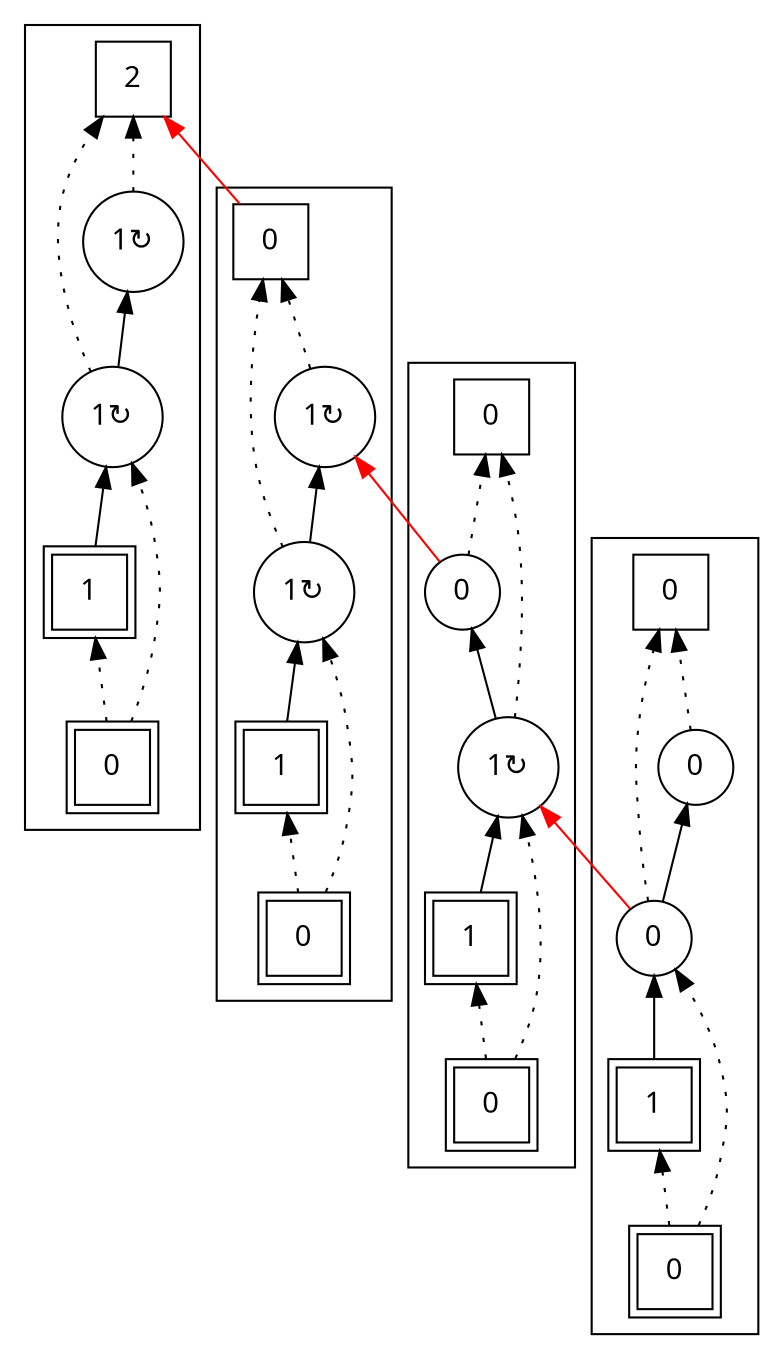 digraph G {
rankdir = BT;
subgraph cluster_Player1X1XGround0X1XSausage00X1XIsland0X1XSausage10X1X {
Node [ fontname="Apple Symbols"];
Player1X1XGround0X1XSausage00X1XIsland0X1XSausage10X1X_Player[ label ="1"  shape=square peripheries=2 ];
Player1X1XGround0X1XSausage00X1XIsland0X1XSausage10X1X_Ground[ label ="0"  shape=square peripheries=2 ];
Player1X1XGround0X1XSausage00X1XIsland0X1XSausage10X1X_Sausage0[ label ="0"  shape=circle ];
Player1X1XGround0X1XSausage00X1XIsland0X1XSausage10X1X_Island[ label ="0"  shape=square ];
Player1X1XGround0X1XSausage00X1XIsland0X1XSausage10X1X_Sausage1[ label ="0"  shape=circle ];
	"Player1X1XGround0X1XSausage00X1XIsland0X1XSausage10X1X_Ground" -> "Player1X1XGround0X1XSausage00X1XIsland0X1XSausage10X1X_Player" [style=dotted];
	"Player1X1XGround0X1XSausage00X1XIsland0X1XSausage10X1X_Player" -> "Player1X1XGround0X1XSausage00X1XIsland0X1XSausage10X1X_Sausage0";
	"Player1X1XGround0X1XSausage00X1XIsland0X1XSausage10X1X_Ground" -> "Player1X1XGround0X1XSausage00X1XIsland0X1XSausage10X1X_Sausage0" [style=dotted];
	"Player1X1XGround0X1XSausage00X1XIsland0X1XSausage10X1X_Sausage0" -> "Player1X1XGround0X1XSausage00X1XIsland0X1XSausage10X1X_Island" [style=dotted];
	"Player1X1XGround0X1XSausage00X1XIsland0X1XSausage10X1X_Sausage0" -> "Player1X1XGround0X1XSausage00X1XIsland0X1XSausage10X1X_Sausage1";
	"Player1X1XGround0X1XSausage00X1XIsland0X1XSausage10X1X_Sausage1" -> "Player1X1XGround0X1XSausage00X1XIsland0X1XSausage10X1X_Island" [style=dotted];
}
subgraph cluster_Player1X1XGround0X1XSausage01X2XIsland0X1XSausage10X1X {
Node [ fontname="Apple Symbols"];
Player1X1XGround0X1XSausage01X2XIsland0X1XSausage10X1X_Player[ label ="1"  shape=square peripheries=2 ];
Player1X1XGround0X1XSausage01X2XIsland0X1XSausage10X1X_Ground[ label ="0"  shape=square peripheries=2 ];
Player1X1XGround0X1XSausage01X2XIsland0X1XSausage10X1X_Sausage0[ label ="1&#8635;"  shape=circle ];
Player1X1XGround0X1XSausage01X2XIsland0X1XSausage10X1X_Island[ label ="0"  shape=square ];
Player1X1XGround0X1XSausage01X2XIsland0X1XSausage10X1X_Sausage1[ label ="0"  shape=circle ];
	"Player1X1XGround0X1XSausage01X2XIsland0X1XSausage10X1X_Ground" -> "Player1X1XGround0X1XSausage01X2XIsland0X1XSausage10X1X_Player" [style=dotted];
	"Player1X1XGround0X1XSausage01X2XIsland0X1XSausage10X1X_Player" -> "Player1X1XGround0X1XSausage01X2XIsland0X1XSausage10X1X_Sausage0";
	"Player1X1XGround0X1XSausage01X2XIsland0X1XSausage10X1X_Ground" -> "Player1X1XGround0X1XSausage01X2XIsland0X1XSausage10X1X_Sausage0" [style=dotted];
	"Player1X1XGround0X1XSausage01X2XIsland0X1XSausage10X1X_Sausage0" -> "Player1X1XGround0X1XSausage01X2XIsland0X1XSausage10X1X_Island" [style=dotted];
	"Player1X1XGround0X1XSausage01X2XIsland0X1XSausage10X1X_Sausage0" -> "Player1X1XGround0X1XSausage01X2XIsland0X1XSausage10X1X_Sausage1";
	"Player1X1XGround0X1XSausage01X2XIsland0X1XSausage10X1X_Sausage1" -> "Player1X1XGround0X1XSausage01X2XIsland0X1XSausage10X1X_Island" [style=dotted];
}
subgraph cluster_Player1X1XGround0X1XSausage01X2XIsland0X1XSausage11X2X {
Node [ fontname="Apple Symbols"];
Player1X1XGround0X1XSausage01X2XIsland0X1XSausage11X2X_Player[ label ="1"  shape=square peripheries=2 ];
Player1X1XGround0X1XSausage01X2XIsland0X1XSausage11X2X_Ground[ label ="0"  shape=square peripheries=2 ];
Player1X1XGround0X1XSausage01X2XIsland0X1XSausage11X2X_Sausage0[ label ="1&#8635;"  shape=circle ];
Player1X1XGround0X1XSausage01X2XIsland0X1XSausage11X2X_Island[ label ="0"  shape=square ];
Player1X1XGround0X1XSausage01X2XIsland0X1XSausage11X2X_Sausage1[ label ="1&#8635;"  shape=circle ];
	"Player1X1XGround0X1XSausage01X2XIsland0X1XSausage11X2X_Ground" -> "Player1X1XGround0X1XSausage01X2XIsland0X1XSausage11X2X_Player" [style=dotted];
	"Player1X1XGround0X1XSausage01X2XIsland0X1XSausage11X2X_Player" -> "Player1X1XGround0X1XSausage01X2XIsland0X1XSausage11X2X_Sausage0";
	"Player1X1XGround0X1XSausage01X2XIsland0X1XSausage11X2X_Ground" -> "Player1X1XGround0X1XSausage01X2XIsland0X1XSausage11X2X_Sausage0" [style=dotted];
	"Player1X1XGround0X1XSausage01X2XIsland0X1XSausage11X2X_Sausage0" -> "Player1X1XGround0X1XSausage01X2XIsland0X1XSausage11X2X_Island" [style=dotted];
	"Player1X1XGround0X1XSausage01X2XIsland0X1XSausage11X2X_Sausage0" -> "Player1X1XGround0X1XSausage01X2XIsland0X1XSausage11X2X_Sausage1";
	"Player1X1XGround0X1XSausage01X2XIsland0X1XSausage11X2X_Sausage1" -> "Player1X1XGround0X1XSausage01X2XIsland0X1XSausage11X2X_Island" [style=dotted];
}
subgraph cluster_Player1X1XGround0X1XSausage01X2XIsland2X1XSausage11X2X {
Node [ fontname="Apple Symbols"];
Player1X1XGround0X1XSausage01X2XIsland2X1XSausage11X2X_Player[ label ="1"  shape=square peripheries=2 ];
Player1X1XGround0X1XSausage01X2XIsland2X1XSausage11X2X_Ground[ label ="0"  shape=square peripheries=2 ];
Player1X1XGround0X1XSausage01X2XIsland2X1XSausage11X2X_Sausage0[ label ="1&#8635;"  shape=circle ];
Player1X1XGround0X1XSausage01X2XIsland2X1XSausage11X2X_Island[ label ="2"  shape=square ];
Player1X1XGround0X1XSausage01X2XIsland2X1XSausage11X2X_Sausage1[ label ="1&#8635;"  shape=circle ];
	"Player1X1XGround0X1XSausage01X2XIsland2X1XSausage11X2X_Ground" -> "Player1X1XGround0X1XSausage01X2XIsland2X1XSausage11X2X_Player" [style=dotted];
	"Player1X1XGround0X1XSausage01X2XIsland2X1XSausage11X2X_Player" -> "Player1X1XGround0X1XSausage01X2XIsland2X1XSausage11X2X_Sausage0";
	"Player1X1XGround0X1XSausage01X2XIsland2X1XSausage11X2X_Ground" -> "Player1X1XGround0X1XSausage01X2XIsland2X1XSausage11X2X_Sausage0" [style=dotted];
	"Player1X1XGround0X1XSausage01X2XIsland2X1XSausage11X2X_Sausage0" -> "Player1X1XGround0X1XSausage01X2XIsland2X1XSausage11X2X_Island" [style=dotted];
	"Player1X1XGround0X1XSausage01X2XIsland2X1XSausage11X2X_Sausage0" -> "Player1X1XGround0X1XSausage01X2XIsland2X1XSausage11X2X_Sausage1";
	"Player1X1XGround0X1XSausage01X2XIsland2X1XSausage11X2X_Sausage1" -> "Player1X1XGround0X1XSausage01X2XIsland2X1XSausage11X2X_Island" [style=dotted];
}
	"Player1X1XGround0X1XSausage00X1XIsland0X1XSausage10X1X_Sausage0" -> "Player1X1XGround0X1XSausage01X2XIsland0X1XSausage10X1X_Sausage0" [ ltail = Player1X1XGround0X1XSausage00X1XIsland0X1XSausage10X1X_Sausage0 rtail = Player1X1XGround0X1XSausage01X2XIsland0X1XSausage10X1X_Sausage0 color=red ];
	"Player1X1XGround0X1XSausage01X2XIsland0X1XSausage10X1X_Sausage1" -> "Player1X1XGround0X1XSausage01X2XIsland0X1XSausage11X2X_Sausage1" [ ltail = Player1X1XGround0X1XSausage01X2XIsland0X1XSausage10X1X_Sausage1 rtail = Player1X1XGround0X1XSausage01X2XIsland0X1XSausage11X2X_Sausage1 color=red ];
	"Player1X1XGround0X1XSausage01X2XIsland0X1XSausage11X2X_Island" -> "Player1X1XGround0X1XSausage01X2XIsland2X1XSausage11X2X_Island" [ ltail = Player1X1XGround0X1XSausage01X2XIsland0X1XSausage11X2X_Island rtail = Player1X1XGround0X1XSausage01X2XIsland2X1XSausage11X2X_Island color=red ];
}